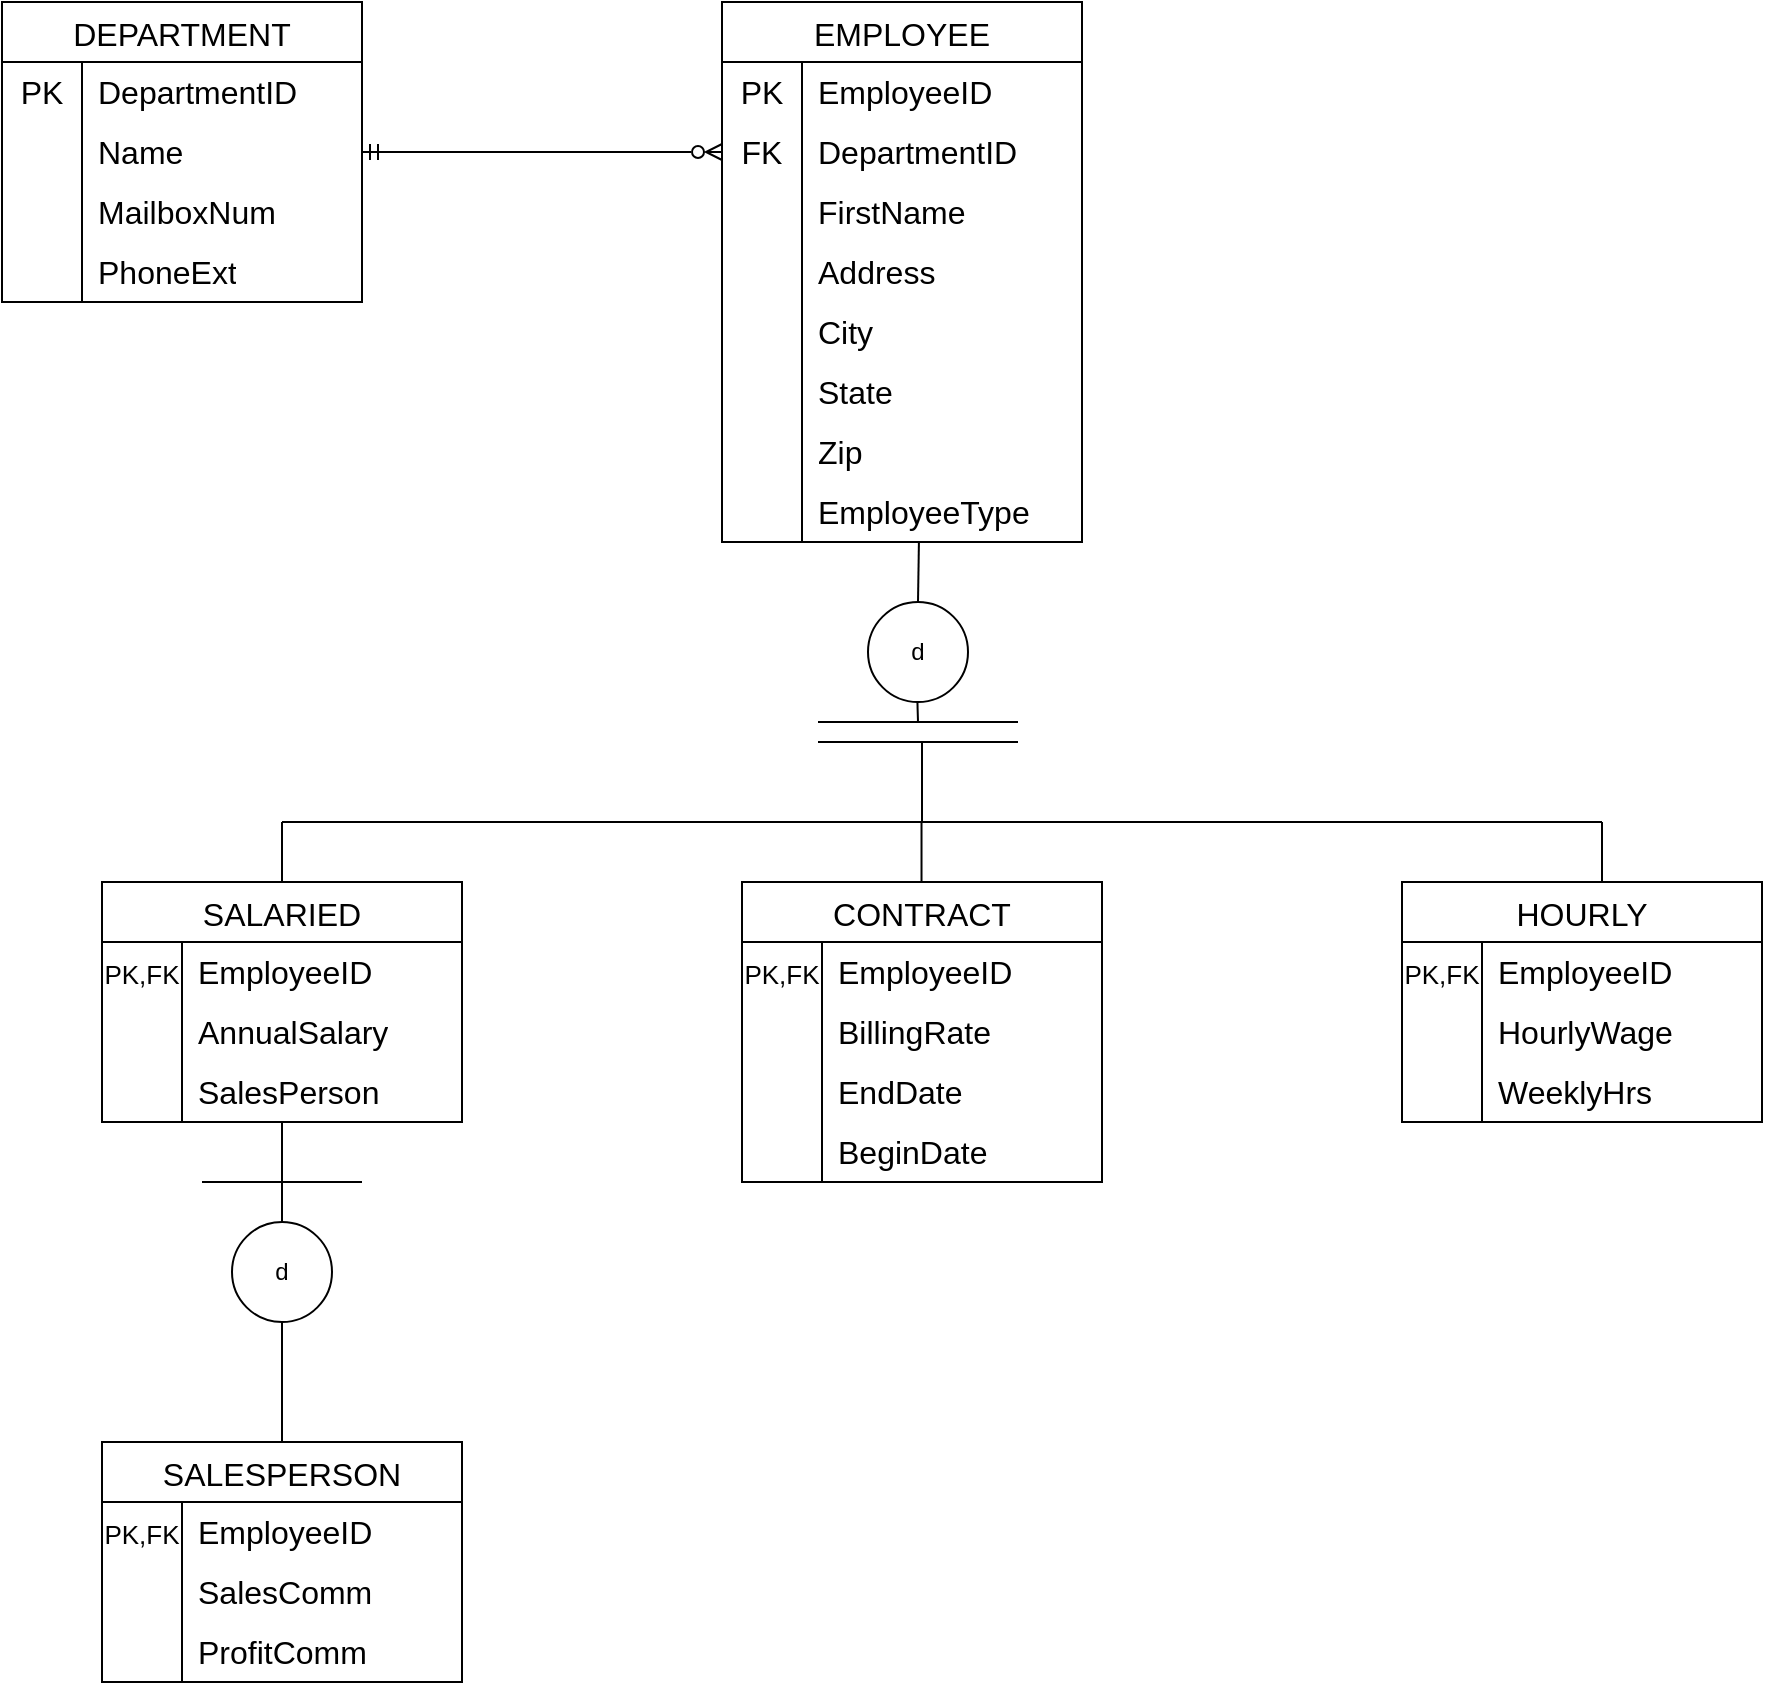 <mxfile version="24.7.6">
  <diagram name="Page-1" id="LWGDDZnDver4QL-BSPsr">
    <mxGraphModel dx="2278" dy="1055" grid="1" gridSize="10" guides="1" tooltips="1" connect="1" arrows="1" fold="1" page="1" pageScale="1" pageWidth="583" pageHeight="400" math="0" shadow="0">
      <root>
        <mxCell id="0" />
        <mxCell id="1" parent="0" />
        <mxCell id="RJ3QmtBe0piahVJHHVp7-1" value="EMPLOYEE" style="shape=table;startSize=30;container=1;collapsible=0;childLayout=tableLayout;fixedRows=1;rowLines=0;fontStyle=0;strokeColor=default;fontSize=16;" vertex="1" parent="1">
          <mxGeometry x="140" y="30" width="180" height="270" as="geometry" />
        </mxCell>
        <mxCell id="RJ3QmtBe0piahVJHHVp7-2" value="" style="shape=tableRow;horizontal=0;startSize=0;swimlaneHead=0;swimlaneBody=0;top=0;left=0;bottom=0;right=0;collapsible=0;dropTarget=0;fillColor=none;points=[[0,0.5],[1,0.5]];portConstraint=eastwest;strokeColor=inherit;fontSize=16;" vertex="1" parent="RJ3QmtBe0piahVJHHVp7-1">
          <mxGeometry y="30" width="180" height="30" as="geometry" />
        </mxCell>
        <mxCell id="RJ3QmtBe0piahVJHHVp7-3" value="PK" style="shape=partialRectangle;html=1;whiteSpace=wrap;connectable=0;fillColor=none;top=0;left=0;bottom=0;right=0;overflow=hidden;pointerEvents=1;strokeColor=inherit;fontSize=16;" vertex="1" parent="RJ3QmtBe0piahVJHHVp7-2">
          <mxGeometry width="40" height="30" as="geometry">
            <mxRectangle width="40" height="30" as="alternateBounds" />
          </mxGeometry>
        </mxCell>
        <mxCell id="RJ3QmtBe0piahVJHHVp7-4" value="EmployeeID" style="shape=partialRectangle;html=1;whiteSpace=wrap;connectable=0;fillColor=none;top=0;left=0;bottom=0;right=0;align=left;spacingLeft=6;overflow=hidden;strokeColor=inherit;fontSize=16;" vertex="1" parent="RJ3QmtBe0piahVJHHVp7-2">
          <mxGeometry x="40" width="140" height="30" as="geometry">
            <mxRectangle width="140" height="30" as="alternateBounds" />
          </mxGeometry>
        </mxCell>
        <mxCell id="RJ3QmtBe0piahVJHHVp7-5" value="" style="shape=tableRow;horizontal=0;startSize=0;swimlaneHead=0;swimlaneBody=0;top=0;left=0;bottom=0;right=0;collapsible=0;dropTarget=0;fillColor=none;points=[[0,0.5],[1,0.5]];portConstraint=eastwest;strokeColor=inherit;fontSize=16;" vertex="1" parent="RJ3QmtBe0piahVJHHVp7-1">
          <mxGeometry y="60" width="180" height="30" as="geometry" />
        </mxCell>
        <mxCell id="RJ3QmtBe0piahVJHHVp7-6" value="FK" style="shape=partialRectangle;html=1;whiteSpace=wrap;connectable=0;fillColor=none;top=0;left=0;bottom=0;right=0;overflow=hidden;strokeColor=inherit;fontSize=16;" vertex="1" parent="RJ3QmtBe0piahVJHHVp7-5">
          <mxGeometry width="40" height="30" as="geometry">
            <mxRectangle width="40" height="30" as="alternateBounds" />
          </mxGeometry>
        </mxCell>
        <mxCell id="RJ3QmtBe0piahVJHHVp7-7" value="DepartmentID" style="shape=partialRectangle;html=1;whiteSpace=wrap;connectable=0;fillColor=none;top=0;left=0;bottom=0;right=0;align=left;spacingLeft=6;overflow=hidden;strokeColor=inherit;fontSize=16;" vertex="1" parent="RJ3QmtBe0piahVJHHVp7-5">
          <mxGeometry x="40" width="140" height="30" as="geometry">
            <mxRectangle width="140" height="30" as="alternateBounds" />
          </mxGeometry>
        </mxCell>
        <mxCell id="RJ3QmtBe0piahVJHHVp7-8" value="" style="shape=tableRow;horizontal=0;startSize=0;swimlaneHead=0;swimlaneBody=0;top=0;left=0;bottom=0;right=0;collapsible=0;dropTarget=0;fillColor=none;points=[[0,0.5],[1,0.5]];portConstraint=eastwest;strokeColor=inherit;fontSize=16;" vertex="1" parent="RJ3QmtBe0piahVJHHVp7-1">
          <mxGeometry y="90" width="180" height="30" as="geometry" />
        </mxCell>
        <mxCell id="RJ3QmtBe0piahVJHHVp7-9" value="" style="shape=partialRectangle;html=1;whiteSpace=wrap;connectable=0;fillColor=none;top=0;left=0;bottom=0;right=0;overflow=hidden;strokeColor=inherit;fontSize=16;" vertex="1" parent="RJ3QmtBe0piahVJHHVp7-8">
          <mxGeometry width="40" height="30" as="geometry">
            <mxRectangle width="40" height="30" as="alternateBounds" />
          </mxGeometry>
        </mxCell>
        <mxCell id="RJ3QmtBe0piahVJHHVp7-10" value="FirstName" style="shape=partialRectangle;html=1;whiteSpace=wrap;connectable=0;fillColor=none;top=0;left=0;bottom=0;right=0;align=left;spacingLeft=6;overflow=hidden;strokeColor=inherit;fontSize=16;" vertex="1" parent="RJ3QmtBe0piahVJHHVp7-8">
          <mxGeometry x="40" width="140" height="30" as="geometry">
            <mxRectangle width="140" height="30" as="alternateBounds" />
          </mxGeometry>
        </mxCell>
        <mxCell id="RJ3QmtBe0piahVJHHVp7-11" style="shape=tableRow;horizontal=0;startSize=0;swimlaneHead=0;swimlaneBody=0;top=0;left=0;bottom=0;right=0;collapsible=0;dropTarget=0;fillColor=none;points=[[0,0.5],[1,0.5]];portConstraint=eastwest;strokeColor=inherit;fontSize=16;" vertex="1" parent="RJ3QmtBe0piahVJHHVp7-1">
          <mxGeometry y="120" width="180" height="30" as="geometry" />
        </mxCell>
        <mxCell id="RJ3QmtBe0piahVJHHVp7-12" style="shape=partialRectangle;html=1;whiteSpace=wrap;connectable=0;fillColor=none;top=0;left=0;bottom=0;right=0;overflow=hidden;strokeColor=inherit;fontSize=16;" vertex="1" parent="RJ3QmtBe0piahVJHHVp7-11">
          <mxGeometry width="40" height="30" as="geometry">
            <mxRectangle width="40" height="30" as="alternateBounds" />
          </mxGeometry>
        </mxCell>
        <mxCell id="RJ3QmtBe0piahVJHHVp7-13" value="Address" style="shape=partialRectangle;html=1;whiteSpace=wrap;connectable=0;fillColor=none;top=0;left=0;bottom=0;right=0;align=left;spacingLeft=6;overflow=hidden;strokeColor=inherit;fontSize=16;" vertex="1" parent="RJ3QmtBe0piahVJHHVp7-11">
          <mxGeometry x="40" width="140" height="30" as="geometry">
            <mxRectangle width="140" height="30" as="alternateBounds" />
          </mxGeometry>
        </mxCell>
        <mxCell id="RJ3QmtBe0piahVJHHVp7-14" style="shape=tableRow;horizontal=0;startSize=0;swimlaneHead=0;swimlaneBody=0;top=0;left=0;bottom=0;right=0;collapsible=0;dropTarget=0;fillColor=none;points=[[0,0.5],[1,0.5]];portConstraint=eastwest;strokeColor=inherit;fontSize=16;" vertex="1" parent="RJ3QmtBe0piahVJHHVp7-1">
          <mxGeometry y="150" width="180" height="30" as="geometry" />
        </mxCell>
        <mxCell id="RJ3QmtBe0piahVJHHVp7-15" style="shape=partialRectangle;html=1;whiteSpace=wrap;connectable=0;fillColor=none;top=0;left=0;bottom=0;right=0;overflow=hidden;strokeColor=inherit;fontSize=16;" vertex="1" parent="RJ3QmtBe0piahVJHHVp7-14">
          <mxGeometry width="40" height="30" as="geometry">
            <mxRectangle width="40" height="30" as="alternateBounds" />
          </mxGeometry>
        </mxCell>
        <mxCell id="RJ3QmtBe0piahVJHHVp7-16" value="City" style="shape=partialRectangle;html=1;whiteSpace=wrap;connectable=0;fillColor=none;top=0;left=0;bottom=0;right=0;align=left;spacingLeft=6;overflow=hidden;strokeColor=inherit;fontSize=16;" vertex="1" parent="RJ3QmtBe0piahVJHHVp7-14">
          <mxGeometry x="40" width="140" height="30" as="geometry">
            <mxRectangle width="140" height="30" as="alternateBounds" />
          </mxGeometry>
        </mxCell>
        <mxCell id="RJ3QmtBe0piahVJHHVp7-17" style="shape=tableRow;horizontal=0;startSize=0;swimlaneHead=0;swimlaneBody=0;top=0;left=0;bottom=0;right=0;collapsible=0;dropTarget=0;fillColor=none;points=[[0,0.5],[1,0.5]];portConstraint=eastwest;strokeColor=inherit;fontSize=16;" vertex="1" parent="RJ3QmtBe0piahVJHHVp7-1">
          <mxGeometry y="180" width="180" height="30" as="geometry" />
        </mxCell>
        <mxCell id="RJ3QmtBe0piahVJHHVp7-18" style="shape=partialRectangle;html=1;whiteSpace=wrap;connectable=0;fillColor=none;top=0;left=0;bottom=0;right=0;overflow=hidden;strokeColor=inherit;fontSize=16;" vertex="1" parent="RJ3QmtBe0piahVJHHVp7-17">
          <mxGeometry width="40" height="30" as="geometry">
            <mxRectangle width="40" height="30" as="alternateBounds" />
          </mxGeometry>
        </mxCell>
        <mxCell id="RJ3QmtBe0piahVJHHVp7-19" value="State" style="shape=partialRectangle;html=1;whiteSpace=wrap;connectable=0;fillColor=none;top=0;left=0;bottom=0;right=0;align=left;spacingLeft=6;overflow=hidden;strokeColor=inherit;fontSize=16;" vertex="1" parent="RJ3QmtBe0piahVJHHVp7-17">
          <mxGeometry x="40" width="140" height="30" as="geometry">
            <mxRectangle width="140" height="30" as="alternateBounds" />
          </mxGeometry>
        </mxCell>
        <mxCell id="RJ3QmtBe0piahVJHHVp7-20" style="shape=tableRow;horizontal=0;startSize=0;swimlaneHead=0;swimlaneBody=0;top=0;left=0;bottom=0;right=0;collapsible=0;dropTarget=0;fillColor=none;points=[[0,0.5],[1,0.5]];portConstraint=eastwest;strokeColor=inherit;fontSize=16;" vertex="1" parent="RJ3QmtBe0piahVJHHVp7-1">
          <mxGeometry y="210" width="180" height="30" as="geometry" />
        </mxCell>
        <mxCell id="RJ3QmtBe0piahVJHHVp7-21" style="shape=partialRectangle;html=1;whiteSpace=wrap;connectable=0;fillColor=none;top=0;left=0;bottom=0;right=0;overflow=hidden;strokeColor=inherit;fontSize=16;" vertex="1" parent="RJ3QmtBe0piahVJHHVp7-20">
          <mxGeometry width="40" height="30" as="geometry">
            <mxRectangle width="40" height="30" as="alternateBounds" />
          </mxGeometry>
        </mxCell>
        <mxCell id="RJ3QmtBe0piahVJHHVp7-22" value="Zip" style="shape=partialRectangle;html=1;whiteSpace=wrap;connectable=0;fillColor=none;top=0;left=0;bottom=0;right=0;align=left;spacingLeft=6;overflow=hidden;strokeColor=inherit;fontSize=16;" vertex="1" parent="RJ3QmtBe0piahVJHHVp7-20">
          <mxGeometry x="40" width="140" height="30" as="geometry">
            <mxRectangle width="140" height="30" as="alternateBounds" />
          </mxGeometry>
        </mxCell>
        <mxCell id="RJ3QmtBe0piahVJHHVp7-23" style="shape=tableRow;horizontal=0;startSize=0;swimlaneHead=0;swimlaneBody=0;top=0;left=0;bottom=0;right=0;collapsible=0;dropTarget=0;fillColor=none;points=[[0,0.5],[1,0.5]];portConstraint=eastwest;strokeColor=inherit;fontSize=16;" vertex="1" parent="RJ3QmtBe0piahVJHHVp7-1">
          <mxGeometry y="240" width="180" height="30" as="geometry" />
        </mxCell>
        <mxCell id="RJ3QmtBe0piahVJHHVp7-24" style="shape=partialRectangle;html=1;whiteSpace=wrap;connectable=0;fillColor=none;top=0;left=0;bottom=0;right=0;overflow=hidden;strokeColor=inherit;fontSize=16;" vertex="1" parent="RJ3QmtBe0piahVJHHVp7-23">
          <mxGeometry width="40" height="30" as="geometry">
            <mxRectangle width="40" height="30" as="alternateBounds" />
          </mxGeometry>
        </mxCell>
        <mxCell id="RJ3QmtBe0piahVJHHVp7-25" value="EmployeeType" style="shape=partialRectangle;html=1;whiteSpace=wrap;connectable=0;fillColor=none;top=0;left=0;bottom=0;right=0;align=left;spacingLeft=6;overflow=hidden;strokeColor=inherit;fontSize=16;" vertex="1" parent="RJ3QmtBe0piahVJHHVp7-23">
          <mxGeometry x="40" width="140" height="30" as="geometry">
            <mxRectangle width="140" height="30" as="alternateBounds" />
          </mxGeometry>
        </mxCell>
        <mxCell id="RJ3QmtBe0piahVJHHVp7-26" value="SALARIED" style="shape=table;startSize=30;container=1;collapsible=0;childLayout=tableLayout;fixedRows=1;rowLines=0;fontStyle=0;strokeColor=default;fontSize=16;" vertex="1" parent="1">
          <mxGeometry x="-170" y="470" width="180" height="120" as="geometry" />
        </mxCell>
        <mxCell id="RJ3QmtBe0piahVJHHVp7-27" value="" style="shape=tableRow;horizontal=0;startSize=0;swimlaneHead=0;swimlaneBody=0;top=0;left=0;bottom=0;right=0;collapsible=0;dropTarget=0;fillColor=none;points=[[0,0.5],[1,0.5]];portConstraint=eastwest;strokeColor=inherit;fontSize=16;" vertex="1" parent="RJ3QmtBe0piahVJHHVp7-26">
          <mxGeometry y="30" width="180" height="30" as="geometry" />
        </mxCell>
        <mxCell id="RJ3QmtBe0piahVJHHVp7-28" value="&lt;font style=&quot;font-size: 13px;&quot;&gt;PK,FK&lt;/font&gt;" style="shape=partialRectangle;html=1;whiteSpace=wrap;connectable=0;fillColor=none;top=0;left=0;bottom=0;right=0;overflow=hidden;pointerEvents=1;strokeColor=inherit;fontSize=16;" vertex="1" parent="RJ3QmtBe0piahVJHHVp7-27">
          <mxGeometry width="40" height="30" as="geometry">
            <mxRectangle width="40" height="30" as="alternateBounds" />
          </mxGeometry>
        </mxCell>
        <mxCell id="RJ3QmtBe0piahVJHHVp7-29" value="EmployeeID" style="shape=partialRectangle;html=1;whiteSpace=wrap;connectable=0;fillColor=none;top=0;left=0;bottom=0;right=0;align=left;spacingLeft=6;overflow=hidden;strokeColor=inherit;fontSize=16;" vertex="1" parent="RJ3QmtBe0piahVJHHVp7-27">
          <mxGeometry x="40" width="140" height="30" as="geometry">
            <mxRectangle width="140" height="30" as="alternateBounds" />
          </mxGeometry>
        </mxCell>
        <mxCell id="RJ3QmtBe0piahVJHHVp7-33" value="" style="shape=tableRow;horizontal=0;startSize=0;swimlaneHead=0;swimlaneBody=0;top=0;left=0;bottom=0;right=0;collapsible=0;dropTarget=0;fillColor=none;points=[[0,0.5],[1,0.5]];portConstraint=eastwest;strokeColor=inherit;fontSize=16;" vertex="1" parent="RJ3QmtBe0piahVJHHVp7-26">
          <mxGeometry y="60" width="180" height="30" as="geometry" />
        </mxCell>
        <mxCell id="RJ3QmtBe0piahVJHHVp7-34" value="" style="shape=partialRectangle;html=1;whiteSpace=wrap;connectable=0;fillColor=none;top=0;left=0;bottom=0;right=0;overflow=hidden;strokeColor=inherit;fontSize=16;" vertex="1" parent="RJ3QmtBe0piahVJHHVp7-33">
          <mxGeometry width="40" height="30" as="geometry">
            <mxRectangle width="40" height="30" as="alternateBounds" />
          </mxGeometry>
        </mxCell>
        <mxCell id="RJ3QmtBe0piahVJHHVp7-35" value="AnnualSalary" style="shape=partialRectangle;html=1;whiteSpace=wrap;connectable=0;fillColor=none;top=0;left=0;bottom=0;right=0;align=left;spacingLeft=6;overflow=hidden;strokeColor=inherit;fontSize=16;" vertex="1" parent="RJ3QmtBe0piahVJHHVp7-33">
          <mxGeometry x="40" width="140" height="30" as="geometry">
            <mxRectangle width="140" height="30" as="alternateBounds" />
          </mxGeometry>
        </mxCell>
        <mxCell id="RJ3QmtBe0piahVJHHVp7-36" style="shape=tableRow;horizontal=0;startSize=0;swimlaneHead=0;swimlaneBody=0;top=0;left=0;bottom=0;right=0;collapsible=0;dropTarget=0;fillColor=none;points=[[0,0.5],[1,0.5]];portConstraint=eastwest;strokeColor=inherit;fontSize=16;" vertex="1" parent="RJ3QmtBe0piahVJHHVp7-26">
          <mxGeometry y="90" width="180" height="30" as="geometry" />
        </mxCell>
        <mxCell id="RJ3QmtBe0piahVJHHVp7-37" style="shape=partialRectangle;html=1;whiteSpace=wrap;connectable=0;fillColor=none;top=0;left=0;bottom=0;right=0;overflow=hidden;strokeColor=inherit;fontSize=16;" vertex="1" parent="RJ3QmtBe0piahVJHHVp7-36">
          <mxGeometry width="40" height="30" as="geometry">
            <mxRectangle width="40" height="30" as="alternateBounds" />
          </mxGeometry>
        </mxCell>
        <mxCell id="RJ3QmtBe0piahVJHHVp7-38" value="SalesPerson" style="shape=partialRectangle;html=1;whiteSpace=wrap;connectable=0;fillColor=none;top=0;left=0;bottom=0;right=0;align=left;spacingLeft=6;overflow=hidden;strokeColor=inherit;fontSize=16;" vertex="1" parent="RJ3QmtBe0piahVJHHVp7-36">
          <mxGeometry x="40" width="140" height="30" as="geometry">
            <mxRectangle width="140" height="30" as="alternateBounds" />
          </mxGeometry>
        </mxCell>
        <mxCell id="RJ3QmtBe0piahVJHHVp7-51" value="DEPARTMENT" style="shape=table;startSize=30;container=1;collapsible=0;childLayout=tableLayout;fixedRows=1;rowLines=0;fontStyle=0;strokeColor=default;fontSize=16;" vertex="1" parent="1">
          <mxGeometry x="-220" y="30" width="180" height="150" as="geometry" />
        </mxCell>
        <mxCell id="RJ3QmtBe0piahVJHHVp7-52" value="" style="shape=tableRow;horizontal=0;startSize=0;swimlaneHead=0;swimlaneBody=0;top=0;left=0;bottom=0;right=0;collapsible=0;dropTarget=0;fillColor=none;points=[[0,0.5],[1,0.5]];portConstraint=eastwest;strokeColor=inherit;fontSize=16;" vertex="1" parent="RJ3QmtBe0piahVJHHVp7-51">
          <mxGeometry y="30" width="180" height="30" as="geometry" />
        </mxCell>
        <mxCell id="RJ3QmtBe0piahVJHHVp7-53" value="PK" style="shape=partialRectangle;html=1;whiteSpace=wrap;connectable=0;fillColor=none;top=0;left=0;bottom=0;right=0;overflow=hidden;pointerEvents=1;strokeColor=inherit;fontSize=16;" vertex="1" parent="RJ3QmtBe0piahVJHHVp7-52">
          <mxGeometry width="40" height="30" as="geometry">
            <mxRectangle width="40" height="30" as="alternateBounds" />
          </mxGeometry>
        </mxCell>
        <mxCell id="RJ3QmtBe0piahVJHHVp7-54" value="DepartmentID" style="shape=partialRectangle;html=1;whiteSpace=wrap;connectable=0;fillColor=none;top=0;left=0;bottom=0;right=0;align=left;spacingLeft=6;overflow=hidden;strokeColor=inherit;fontSize=16;" vertex="1" parent="RJ3QmtBe0piahVJHHVp7-52">
          <mxGeometry x="40" width="140" height="30" as="geometry">
            <mxRectangle width="140" height="30" as="alternateBounds" />
          </mxGeometry>
        </mxCell>
        <mxCell id="RJ3QmtBe0piahVJHHVp7-55" value="" style="shape=tableRow;horizontal=0;startSize=0;swimlaneHead=0;swimlaneBody=0;top=0;left=0;bottom=0;right=0;collapsible=0;dropTarget=0;fillColor=none;points=[[0,0.5],[1,0.5]];portConstraint=eastwest;strokeColor=inherit;fontSize=16;" vertex="1" parent="RJ3QmtBe0piahVJHHVp7-51">
          <mxGeometry y="60" width="180" height="30" as="geometry" />
        </mxCell>
        <mxCell id="RJ3QmtBe0piahVJHHVp7-56" value="" style="shape=partialRectangle;html=1;whiteSpace=wrap;connectable=0;fillColor=none;top=0;left=0;bottom=0;right=0;overflow=hidden;strokeColor=inherit;fontSize=16;" vertex="1" parent="RJ3QmtBe0piahVJHHVp7-55">
          <mxGeometry width="40" height="30" as="geometry">
            <mxRectangle width="40" height="30" as="alternateBounds" />
          </mxGeometry>
        </mxCell>
        <mxCell id="RJ3QmtBe0piahVJHHVp7-57" value="Name" style="shape=partialRectangle;html=1;whiteSpace=wrap;connectable=0;fillColor=none;top=0;left=0;bottom=0;right=0;align=left;spacingLeft=6;overflow=hidden;strokeColor=inherit;fontSize=16;" vertex="1" parent="RJ3QmtBe0piahVJHHVp7-55">
          <mxGeometry x="40" width="140" height="30" as="geometry">
            <mxRectangle width="140" height="30" as="alternateBounds" />
          </mxGeometry>
        </mxCell>
        <mxCell id="RJ3QmtBe0piahVJHHVp7-58" value="" style="shape=tableRow;horizontal=0;startSize=0;swimlaneHead=0;swimlaneBody=0;top=0;left=0;bottom=0;right=0;collapsible=0;dropTarget=0;fillColor=none;points=[[0,0.5],[1,0.5]];portConstraint=eastwest;strokeColor=inherit;fontSize=16;" vertex="1" parent="RJ3QmtBe0piahVJHHVp7-51">
          <mxGeometry y="90" width="180" height="30" as="geometry" />
        </mxCell>
        <mxCell id="RJ3QmtBe0piahVJHHVp7-59" value="" style="shape=partialRectangle;html=1;whiteSpace=wrap;connectable=0;fillColor=none;top=0;left=0;bottom=0;right=0;overflow=hidden;strokeColor=inherit;fontSize=16;" vertex="1" parent="RJ3QmtBe0piahVJHHVp7-58">
          <mxGeometry width="40" height="30" as="geometry">
            <mxRectangle width="40" height="30" as="alternateBounds" />
          </mxGeometry>
        </mxCell>
        <mxCell id="RJ3QmtBe0piahVJHHVp7-60" value="MailboxNum" style="shape=partialRectangle;html=1;whiteSpace=wrap;connectable=0;fillColor=none;top=0;left=0;bottom=0;right=0;align=left;spacingLeft=6;overflow=hidden;strokeColor=inherit;fontSize=16;" vertex="1" parent="RJ3QmtBe0piahVJHHVp7-58">
          <mxGeometry x="40" width="140" height="30" as="geometry">
            <mxRectangle width="140" height="30" as="alternateBounds" />
          </mxGeometry>
        </mxCell>
        <mxCell id="RJ3QmtBe0piahVJHHVp7-61" style="shape=tableRow;horizontal=0;startSize=0;swimlaneHead=0;swimlaneBody=0;top=0;left=0;bottom=0;right=0;collapsible=0;dropTarget=0;fillColor=none;points=[[0,0.5],[1,0.5]];portConstraint=eastwest;strokeColor=inherit;fontSize=16;" vertex="1" parent="RJ3QmtBe0piahVJHHVp7-51">
          <mxGeometry y="120" width="180" height="30" as="geometry" />
        </mxCell>
        <mxCell id="RJ3QmtBe0piahVJHHVp7-62" style="shape=partialRectangle;html=1;whiteSpace=wrap;connectable=0;fillColor=none;top=0;left=0;bottom=0;right=0;overflow=hidden;strokeColor=inherit;fontSize=16;" vertex="1" parent="RJ3QmtBe0piahVJHHVp7-61">
          <mxGeometry width="40" height="30" as="geometry">
            <mxRectangle width="40" height="30" as="alternateBounds" />
          </mxGeometry>
        </mxCell>
        <mxCell id="RJ3QmtBe0piahVJHHVp7-63" value="PhoneExt" style="shape=partialRectangle;html=1;whiteSpace=wrap;connectable=0;fillColor=none;top=0;left=0;bottom=0;right=0;align=left;spacingLeft=6;overflow=hidden;strokeColor=inherit;fontSize=16;" vertex="1" parent="RJ3QmtBe0piahVJHHVp7-61">
          <mxGeometry x="40" width="140" height="30" as="geometry">
            <mxRectangle width="140" height="30" as="alternateBounds" />
          </mxGeometry>
        </mxCell>
        <mxCell id="RJ3QmtBe0piahVJHHVp7-76" style="edgeStyle=orthogonalEdgeStyle;rounded=0;orthogonalLoop=1;jettySize=auto;html=1;exitX=1;exitY=0.5;exitDx=0;exitDy=0;entryX=0;entryY=0.5;entryDx=0;entryDy=0;endArrow=ERzeroToMany;endFill=0;startArrow=ERmandOne;startFill=0;" edge="1" parent="1" source="RJ3QmtBe0piahVJHHVp7-55" target="RJ3QmtBe0piahVJHHVp7-5">
          <mxGeometry relative="1" as="geometry" />
        </mxCell>
        <mxCell id="RJ3QmtBe0piahVJHHVp7-77" value="" style="endArrow=none;html=1;rounded=0;entryX=0.547;entryY=1.002;entryDx=0;entryDy=0;entryPerimeter=0;" edge="1" parent="1" target="RJ3QmtBe0piahVJHHVp7-23">
          <mxGeometry width="50" height="50" relative="1" as="geometry">
            <mxPoint x="238" y="330" as="sourcePoint" />
            <mxPoint x="230" y="330" as="targetPoint" />
          </mxGeometry>
        </mxCell>
        <mxCell id="RJ3QmtBe0piahVJHHVp7-78" value="d" style="ellipse;whiteSpace=wrap;html=1;aspect=fixed;" vertex="1" parent="1">
          <mxGeometry x="213" y="330" width="50" height="50" as="geometry" />
        </mxCell>
        <mxCell id="RJ3QmtBe0piahVJHHVp7-79" value="" style="endArrow=none;html=1;rounded=0;entryX=0.547;entryY=1.002;entryDx=0;entryDy=0;entryPerimeter=0;" edge="1" parent="1">
          <mxGeometry width="50" height="50" relative="1" as="geometry">
            <mxPoint x="238" y="390" as="sourcePoint" />
            <mxPoint x="237.71" y="380" as="targetPoint" />
          </mxGeometry>
        </mxCell>
        <mxCell id="RJ3QmtBe0piahVJHHVp7-80" value="" style="endArrow=none;html=1;rounded=0;" edge="1" parent="1">
          <mxGeometry width="50" height="50" relative="1" as="geometry">
            <mxPoint x="288" y="390" as="sourcePoint" />
            <mxPoint x="188" y="390" as="targetPoint" />
          </mxGeometry>
        </mxCell>
        <mxCell id="RJ3QmtBe0piahVJHHVp7-81" value="" style="endArrow=none;html=1;rounded=0;" edge="1" parent="1">
          <mxGeometry width="50" height="50" relative="1" as="geometry">
            <mxPoint x="288" y="400" as="sourcePoint" />
            <mxPoint x="188" y="400" as="targetPoint" />
          </mxGeometry>
        </mxCell>
        <mxCell id="RJ3QmtBe0piahVJHHVp7-82" value="CONTRACT" style="shape=table;startSize=30;container=1;collapsible=0;childLayout=tableLayout;fixedRows=1;rowLines=0;fontStyle=0;strokeColor=default;fontSize=16;" vertex="1" parent="1">
          <mxGeometry x="150" y="470" width="180" height="150" as="geometry" />
        </mxCell>
        <mxCell id="RJ3QmtBe0piahVJHHVp7-83" value="" style="shape=tableRow;horizontal=0;startSize=0;swimlaneHead=0;swimlaneBody=0;top=0;left=0;bottom=0;right=0;collapsible=0;dropTarget=0;fillColor=none;points=[[0,0.5],[1,0.5]];portConstraint=eastwest;strokeColor=inherit;fontSize=16;" vertex="1" parent="RJ3QmtBe0piahVJHHVp7-82">
          <mxGeometry y="30" width="180" height="30" as="geometry" />
        </mxCell>
        <mxCell id="RJ3QmtBe0piahVJHHVp7-84" value="&lt;font style=&quot;font-size: 13px;&quot;&gt;PK,FK&lt;/font&gt;" style="shape=partialRectangle;html=1;whiteSpace=wrap;connectable=0;fillColor=none;top=0;left=0;bottom=0;right=0;overflow=hidden;pointerEvents=1;strokeColor=inherit;fontSize=16;" vertex="1" parent="RJ3QmtBe0piahVJHHVp7-83">
          <mxGeometry width="40" height="30" as="geometry">
            <mxRectangle width="40" height="30" as="alternateBounds" />
          </mxGeometry>
        </mxCell>
        <mxCell id="RJ3QmtBe0piahVJHHVp7-85" value="EmployeeID" style="shape=partialRectangle;html=1;whiteSpace=wrap;connectable=0;fillColor=none;top=0;left=0;bottom=0;right=0;align=left;spacingLeft=6;overflow=hidden;strokeColor=inherit;fontSize=16;" vertex="1" parent="RJ3QmtBe0piahVJHHVp7-83">
          <mxGeometry x="40" width="140" height="30" as="geometry">
            <mxRectangle width="140" height="30" as="alternateBounds" />
          </mxGeometry>
        </mxCell>
        <mxCell id="RJ3QmtBe0piahVJHHVp7-86" value="" style="shape=tableRow;horizontal=0;startSize=0;swimlaneHead=0;swimlaneBody=0;top=0;left=0;bottom=0;right=0;collapsible=0;dropTarget=0;fillColor=none;points=[[0,0.5],[1,0.5]];portConstraint=eastwest;strokeColor=inherit;fontSize=16;" vertex="1" parent="RJ3QmtBe0piahVJHHVp7-82">
          <mxGeometry y="60" width="180" height="30" as="geometry" />
        </mxCell>
        <mxCell id="RJ3QmtBe0piahVJHHVp7-87" value="" style="shape=partialRectangle;html=1;whiteSpace=wrap;connectable=0;fillColor=none;top=0;left=0;bottom=0;right=0;overflow=hidden;strokeColor=inherit;fontSize=16;" vertex="1" parent="RJ3QmtBe0piahVJHHVp7-86">
          <mxGeometry width="40" height="30" as="geometry">
            <mxRectangle width="40" height="30" as="alternateBounds" />
          </mxGeometry>
        </mxCell>
        <mxCell id="RJ3QmtBe0piahVJHHVp7-88" value="BillingRate" style="shape=partialRectangle;html=1;whiteSpace=wrap;connectable=0;fillColor=none;top=0;left=0;bottom=0;right=0;align=left;spacingLeft=6;overflow=hidden;strokeColor=inherit;fontSize=16;" vertex="1" parent="RJ3QmtBe0piahVJHHVp7-86">
          <mxGeometry x="40" width="140" height="30" as="geometry">
            <mxRectangle width="140" height="30" as="alternateBounds" />
          </mxGeometry>
        </mxCell>
        <mxCell id="RJ3QmtBe0piahVJHHVp7-121" style="shape=tableRow;horizontal=0;startSize=0;swimlaneHead=0;swimlaneBody=0;top=0;left=0;bottom=0;right=0;collapsible=0;dropTarget=0;fillColor=none;points=[[0,0.5],[1,0.5]];portConstraint=eastwest;strokeColor=inherit;fontSize=16;" vertex="1" parent="RJ3QmtBe0piahVJHHVp7-82">
          <mxGeometry y="90" width="180" height="30" as="geometry" />
        </mxCell>
        <mxCell id="RJ3QmtBe0piahVJHHVp7-122" style="shape=partialRectangle;html=1;whiteSpace=wrap;connectable=0;fillColor=none;top=0;left=0;bottom=0;right=0;overflow=hidden;strokeColor=inherit;fontSize=16;" vertex="1" parent="RJ3QmtBe0piahVJHHVp7-121">
          <mxGeometry width="40" height="30" as="geometry">
            <mxRectangle width="40" height="30" as="alternateBounds" />
          </mxGeometry>
        </mxCell>
        <mxCell id="RJ3QmtBe0piahVJHHVp7-123" value="EndDate" style="shape=partialRectangle;html=1;whiteSpace=wrap;connectable=0;fillColor=none;top=0;left=0;bottom=0;right=0;align=left;spacingLeft=6;overflow=hidden;strokeColor=inherit;fontSize=16;" vertex="1" parent="RJ3QmtBe0piahVJHHVp7-121">
          <mxGeometry x="40" width="140" height="30" as="geometry">
            <mxRectangle width="140" height="30" as="alternateBounds" />
          </mxGeometry>
        </mxCell>
        <mxCell id="RJ3QmtBe0piahVJHHVp7-89" style="shape=tableRow;horizontal=0;startSize=0;swimlaneHead=0;swimlaneBody=0;top=0;left=0;bottom=0;right=0;collapsible=0;dropTarget=0;fillColor=none;points=[[0,0.5],[1,0.5]];portConstraint=eastwest;strokeColor=inherit;fontSize=16;" vertex="1" parent="RJ3QmtBe0piahVJHHVp7-82">
          <mxGeometry y="120" width="180" height="30" as="geometry" />
        </mxCell>
        <mxCell id="RJ3QmtBe0piahVJHHVp7-90" style="shape=partialRectangle;html=1;whiteSpace=wrap;connectable=0;fillColor=none;top=0;left=0;bottom=0;right=0;overflow=hidden;strokeColor=inherit;fontSize=16;" vertex="1" parent="RJ3QmtBe0piahVJHHVp7-89">
          <mxGeometry width="40" height="30" as="geometry">
            <mxRectangle width="40" height="30" as="alternateBounds" />
          </mxGeometry>
        </mxCell>
        <mxCell id="RJ3QmtBe0piahVJHHVp7-91" value="BeginDate" style="shape=partialRectangle;html=1;whiteSpace=wrap;connectable=0;fillColor=none;top=0;left=0;bottom=0;right=0;align=left;spacingLeft=6;overflow=hidden;strokeColor=inherit;fontSize=16;" vertex="1" parent="RJ3QmtBe0piahVJHHVp7-89">
          <mxGeometry x="40" width="140" height="30" as="geometry">
            <mxRectangle width="140" height="30" as="alternateBounds" />
          </mxGeometry>
        </mxCell>
        <mxCell id="RJ3QmtBe0piahVJHHVp7-92" value="HOURLY" style="shape=table;startSize=30;container=1;collapsible=0;childLayout=tableLayout;fixedRows=1;rowLines=0;fontStyle=0;strokeColor=default;fontSize=16;" vertex="1" parent="1">
          <mxGeometry x="480" y="470" width="180" height="120" as="geometry" />
        </mxCell>
        <mxCell id="RJ3QmtBe0piahVJHHVp7-93" value="" style="shape=tableRow;horizontal=0;startSize=0;swimlaneHead=0;swimlaneBody=0;top=0;left=0;bottom=0;right=0;collapsible=0;dropTarget=0;fillColor=none;points=[[0,0.5],[1,0.5]];portConstraint=eastwest;strokeColor=inherit;fontSize=16;" vertex="1" parent="RJ3QmtBe0piahVJHHVp7-92">
          <mxGeometry y="30" width="180" height="30" as="geometry" />
        </mxCell>
        <mxCell id="RJ3QmtBe0piahVJHHVp7-94" value="&lt;font style=&quot;font-size: 13px;&quot;&gt;PK,FK&lt;/font&gt;" style="shape=partialRectangle;html=1;whiteSpace=wrap;connectable=0;fillColor=none;top=0;left=0;bottom=0;right=0;overflow=hidden;pointerEvents=1;strokeColor=inherit;fontSize=16;" vertex="1" parent="RJ3QmtBe0piahVJHHVp7-93">
          <mxGeometry width="40" height="30" as="geometry">
            <mxRectangle width="40" height="30" as="alternateBounds" />
          </mxGeometry>
        </mxCell>
        <mxCell id="RJ3QmtBe0piahVJHHVp7-95" value="EmployeeID" style="shape=partialRectangle;html=1;whiteSpace=wrap;connectable=0;fillColor=none;top=0;left=0;bottom=0;right=0;align=left;spacingLeft=6;overflow=hidden;strokeColor=inherit;fontSize=16;" vertex="1" parent="RJ3QmtBe0piahVJHHVp7-93">
          <mxGeometry x="40" width="140" height="30" as="geometry">
            <mxRectangle width="140" height="30" as="alternateBounds" />
          </mxGeometry>
        </mxCell>
        <mxCell id="RJ3QmtBe0piahVJHHVp7-96" value="" style="shape=tableRow;horizontal=0;startSize=0;swimlaneHead=0;swimlaneBody=0;top=0;left=0;bottom=0;right=0;collapsible=0;dropTarget=0;fillColor=none;points=[[0,0.5],[1,0.5]];portConstraint=eastwest;strokeColor=inherit;fontSize=16;" vertex="1" parent="RJ3QmtBe0piahVJHHVp7-92">
          <mxGeometry y="60" width="180" height="30" as="geometry" />
        </mxCell>
        <mxCell id="RJ3QmtBe0piahVJHHVp7-97" value="" style="shape=partialRectangle;html=1;whiteSpace=wrap;connectable=0;fillColor=none;top=0;left=0;bottom=0;right=0;overflow=hidden;strokeColor=inherit;fontSize=16;" vertex="1" parent="RJ3QmtBe0piahVJHHVp7-96">
          <mxGeometry width="40" height="30" as="geometry">
            <mxRectangle width="40" height="30" as="alternateBounds" />
          </mxGeometry>
        </mxCell>
        <mxCell id="RJ3QmtBe0piahVJHHVp7-98" value="HourlyWage" style="shape=partialRectangle;html=1;whiteSpace=wrap;connectable=0;fillColor=none;top=0;left=0;bottom=0;right=0;align=left;spacingLeft=6;overflow=hidden;strokeColor=inherit;fontSize=16;" vertex="1" parent="RJ3QmtBe0piahVJHHVp7-96">
          <mxGeometry x="40" width="140" height="30" as="geometry">
            <mxRectangle width="140" height="30" as="alternateBounds" />
          </mxGeometry>
        </mxCell>
        <mxCell id="RJ3QmtBe0piahVJHHVp7-99" style="shape=tableRow;horizontal=0;startSize=0;swimlaneHead=0;swimlaneBody=0;top=0;left=0;bottom=0;right=0;collapsible=0;dropTarget=0;fillColor=none;points=[[0,0.5],[1,0.5]];portConstraint=eastwest;strokeColor=inherit;fontSize=16;" vertex="1" parent="RJ3QmtBe0piahVJHHVp7-92">
          <mxGeometry y="90" width="180" height="30" as="geometry" />
        </mxCell>
        <mxCell id="RJ3QmtBe0piahVJHHVp7-100" style="shape=partialRectangle;html=1;whiteSpace=wrap;connectable=0;fillColor=none;top=0;left=0;bottom=0;right=0;overflow=hidden;strokeColor=inherit;fontSize=16;" vertex="1" parent="RJ3QmtBe0piahVJHHVp7-99">
          <mxGeometry width="40" height="30" as="geometry">
            <mxRectangle width="40" height="30" as="alternateBounds" />
          </mxGeometry>
        </mxCell>
        <mxCell id="RJ3QmtBe0piahVJHHVp7-101" value="WeeklyHrs" style="shape=partialRectangle;html=1;whiteSpace=wrap;connectable=0;fillColor=none;top=0;left=0;bottom=0;right=0;align=left;spacingLeft=6;overflow=hidden;strokeColor=inherit;fontSize=16;" vertex="1" parent="RJ3QmtBe0piahVJHHVp7-99">
          <mxGeometry x="40" width="140" height="30" as="geometry">
            <mxRectangle width="140" height="30" as="alternateBounds" />
          </mxGeometry>
        </mxCell>
        <mxCell id="RJ3QmtBe0piahVJHHVp7-113" value="" style="endArrow=none;html=1;rounded=0;exitX=0.5;exitY=0;exitDx=0;exitDy=0;" edge="1" parent="1" source="RJ3QmtBe0piahVJHHVp7-26">
          <mxGeometry width="50" height="50" relative="1" as="geometry">
            <mxPoint x="-70" y="440" as="sourcePoint" />
            <mxPoint x="-80" y="440" as="targetPoint" />
          </mxGeometry>
        </mxCell>
        <mxCell id="RJ3QmtBe0piahVJHHVp7-115" value="" style="endArrow=none;html=1;rounded=0;" edge="1" parent="1">
          <mxGeometry width="50" height="50" relative="1" as="geometry">
            <mxPoint x="240" y="440" as="sourcePoint" />
            <mxPoint x="240" y="400" as="targetPoint" />
          </mxGeometry>
        </mxCell>
        <mxCell id="RJ3QmtBe0piahVJHHVp7-116" value="" style="endArrow=none;html=1;rounded=0;" edge="1" parent="1">
          <mxGeometry width="50" height="50" relative="1" as="geometry">
            <mxPoint x="-80" y="440" as="sourcePoint" />
            <mxPoint x="240" y="440" as="targetPoint" />
          </mxGeometry>
        </mxCell>
        <mxCell id="RJ3QmtBe0piahVJHHVp7-117" value="" style="endArrow=none;html=1;rounded=0;" edge="1" parent="1">
          <mxGeometry width="50" height="50" relative="1" as="geometry">
            <mxPoint x="240" y="440" as="sourcePoint" />
            <mxPoint x="580" y="440" as="targetPoint" />
          </mxGeometry>
        </mxCell>
        <mxCell id="RJ3QmtBe0piahVJHHVp7-119" value="" style="endArrow=none;html=1;rounded=0;exitX=0.5;exitY=0;exitDx=0;exitDy=0;" edge="1" parent="1">
          <mxGeometry width="50" height="50" relative="1" as="geometry">
            <mxPoint x="580" y="470" as="sourcePoint" />
            <mxPoint x="580" y="440" as="targetPoint" />
          </mxGeometry>
        </mxCell>
        <mxCell id="RJ3QmtBe0piahVJHHVp7-120" value="" style="endArrow=none;html=1;rounded=0;exitX=0.5;exitY=0;exitDx=0;exitDy=0;" edge="1" parent="1">
          <mxGeometry width="50" height="50" relative="1" as="geometry">
            <mxPoint x="239.76" y="470" as="sourcePoint" />
            <mxPoint x="239.76" y="440" as="targetPoint" />
          </mxGeometry>
        </mxCell>
        <mxCell id="RJ3QmtBe0piahVJHHVp7-124" value="" style="endArrow=none;html=1;rounded=0;entryX=0.547;entryY=1.002;entryDx=0;entryDy=0;entryPerimeter=0;exitX=0.5;exitY=0;exitDx=0;exitDy=0;" edge="1" parent="1" source="RJ3QmtBe0piahVJHHVp7-125">
          <mxGeometry width="50" height="50" relative="1" as="geometry">
            <mxPoint x="-80" y="620" as="sourcePoint" />
            <mxPoint x="-80" y="590" as="targetPoint" />
          </mxGeometry>
        </mxCell>
        <mxCell id="RJ3QmtBe0piahVJHHVp7-139" style="edgeStyle=orthogonalEdgeStyle;rounded=0;orthogonalLoop=1;jettySize=auto;html=1;entryX=0.5;entryY=0;entryDx=0;entryDy=0;endArrow=none;endFill=0;" edge="1" parent="1" source="RJ3QmtBe0piahVJHHVp7-125" target="RJ3QmtBe0piahVJHHVp7-129">
          <mxGeometry relative="1" as="geometry" />
        </mxCell>
        <mxCell id="RJ3QmtBe0piahVJHHVp7-125" value="d" style="ellipse;whiteSpace=wrap;html=1;aspect=fixed;" vertex="1" parent="1">
          <mxGeometry x="-105" y="640" width="50" height="50" as="geometry" />
        </mxCell>
        <mxCell id="RJ3QmtBe0piahVJHHVp7-127" value="" style="endArrow=none;html=1;rounded=0;" edge="1" parent="1">
          <mxGeometry width="50" height="50" relative="1" as="geometry">
            <mxPoint x="-40" y="620" as="sourcePoint" />
            <mxPoint x="-120" y="620" as="targetPoint" />
          </mxGeometry>
        </mxCell>
        <mxCell id="RJ3QmtBe0piahVJHHVp7-129" value="SALESPERSON" style="shape=table;startSize=30;container=1;collapsible=0;childLayout=tableLayout;fixedRows=1;rowLines=0;fontStyle=0;strokeColor=default;fontSize=16;" vertex="1" parent="1">
          <mxGeometry x="-170" y="750" width="180" height="120" as="geometry" />
        </mxCell>
        <mxCell id="RJ3QmtBe0piahVJHHVp7-130" value="" style="shape=tableRow;horizontal=0;startSize=0;swimlaneHead=0;swimlaneBody=0;top=0;left=0;bottom=0;right=0;collapsible=0;dropTarget=0;fillColor=none;points=[[0,0.5],[1,0.5]];portConstraint=eastwest;strokeColor=inherit;fontSize=16;" vertex="1" parent="RJ3QmtBe0piahVJHHVp7-129">
          <mxGeometry y="30" width="180" height="30" as="geometry" />
        </mxCell>
        <mxCell id="RJ3QmtBe0piahVJHHVp7-131" value="&lt;font style=&quot;font-size: 13px;&quot;&gt;PK,FK&lt;/font&gt;" style="shape=partialRectangle;html=1;whiteSpace=wrap;connectable=0;fillColor=none;top=0;left=0;bottom=0;right=0;overflow=hidden;pointerEvents=1;strokeColor=inherit;fontSize=16;" vertex="1" parent="RJ3QmtBe0piahVJHHVp7-130">
          <mxGeometry width="40" height="30" as="geometry">
            <mxRectangle width="40" height="30" as="alternateBounds" />
          </mxGeometry>
        </mxCell>
        <mxCell id="RJ3QmtBe0piahVJHHVp7-132" value="EmployeeID" style="shape=partialRectangle;html=1;whiteSpace=wrap;connectable=0;fillColor=none;top=0;left=0;bottom=0;right=0;align=left;spacingLeft=6;overflow=hidden;strokeColor=inherit;fontSize=16;" vertex="1" parent="RJ3QmtBe0piahVJHHVp7-130">
          <mxGeometry x="40" width="140" height="30" as="geometry">
            <mxRectangle width="140" height="30" as="alternateBounds" />
          </mxGeometry>
        </mxCell>
        <mxCell id="RJ3QmtBe0piahVJHHVp7-133" value="" style="shape=tableRow;horizontal=0;startSize=0;swimlaneHead=0;swimlaneBody=0;top=0;left=0;bottom=0;right=0;collapsible=0;dropTarget=0;fillColor=none;points=[[0,0.5],[1,0.5]];portConstraint=eastwest;strokeColor=inherit;fontSize=16;" vertex="1" parent="RJ3QmtBe0piahVJHHVp7-129">
          <mxGeometry y="60" width="180" height="30" as="geometry" />
        </mxCell>
        <mxCell id="RJ3QmtBe0piahVJHHVp7-134" value="" style="shape=partialRectangle;html=1;whiteSpace=wrap;connectable=0;fillColor=none;top=0;left=0;bottom=0;right=0;overflow=hidden;strokeColor=inherit;fontSize=16;" vertex="1" parent="RJ3QmtBe0piahVJHHVp7-133">
          <mxGeometry width="40" height="30" as="geometry">
            <mxRectangle width="40" height="30" as="alternateBounds" />
          </mxGeometry>
        </mxCell>
        <mxCell id="RJ3QmtBe0piahVJHHVp7-135" value="SalesComm" style="shape=partialRectangle;html=1;whiteSpace=wrap;connectable=0;fillColor=none;top=0;left=0;bottom=0;right=0;align=left;spacingLeft=6;overflow=hidden;strokeColor=inherit;fontSize=16;" vertex="1" parent="RJ3QmtBe0piahVJHHVp7-133">
          <mxGeometry x="40" width="140" height="30" as="geometry">
            <mxRectangle width="140" height="30" as="alternateBounds" />
          </mxGeometry>
        </mxCell>
        <mxCell id="RJ3QmtBe0piahVJHHVp7-136" style="shape=tableRow;horizontal=0;startSize=0;swimlaneHead=0;swimlaneBody=0;top=0;left=0;bottom=0;right=0;collapsible=0;dropTarget=0;fillColor=none;points=[[0,0.5],[1,0.5]];portConstraint=eastwest;strokeColor=inherit;fontSize=16;" vertex="1" parent="RJ3QmtBe0piahVJHHVp7-129">
          <mxGeometry y="90" width="180" height="30" as="geometry" />
        </mxCell>
        <mxCell id="RJ3QmtBe0piahVJHHVp7-137" style="shape=partialRectangle;html=1;whiteSpace=wrap;connectable=0;fillColor=none;top=0;left=0;bottom=0;right=0;overflow=hidden;strokeColor=inherit;fontSize=16;" vertex="1" parent="RJ3QmtBe0piahVJHHVp7-136">
          <mxGeometry width="40" height="30" as="geometry">
            <mxRectangle width="40" height="30" as="alternateBounds" />
          </mxGeometry>
        </mxCell>
        <mxCell id="RJ3QmtBe0piahVJHHVp7-138" value="ProfitComm" style="shape=partialRectangle;html=1;whiteSpace=wrap;connectable=0;fillColor=none;top=0;left=0;bottom=0;right=0;align=left;spacingLeft=6;overflow=hidden;strokeColor=inherit;fontSize=16;" vertex="1" parent="RJ3QmtBe0piahVJHHVp7-136">
          <mxGeometry x="40" width="140" height="30" as="geometry">
            <mxRectangle width="140" height="30" as="alternateBounds" />
          </mxGeometry>
        </mxCell>
      </root>
    </mxGraphModel>
  </diagram>
</mxfile>
